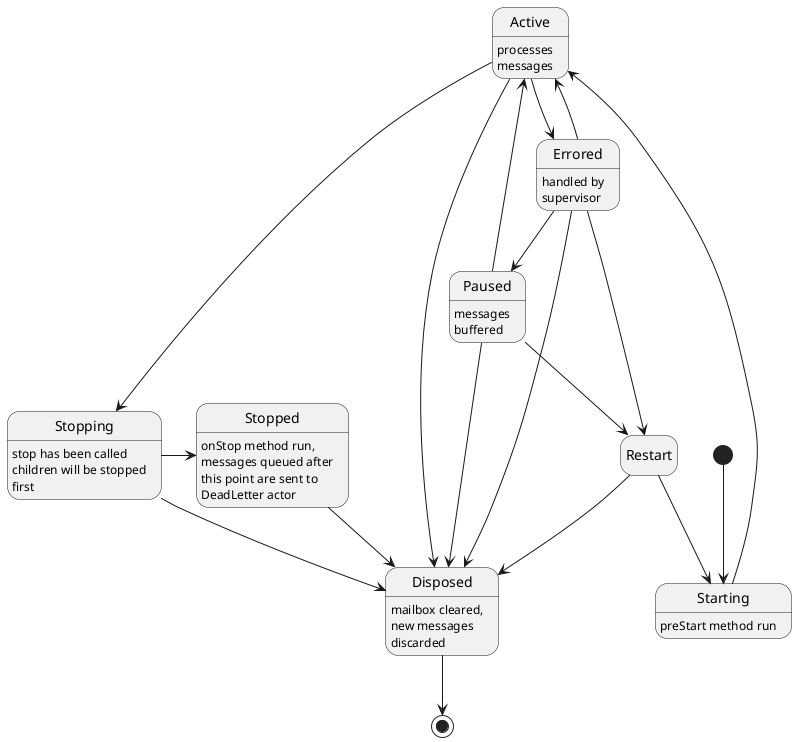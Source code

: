@startuml
hide empty description
[*] --> Starting 
Starting --> Active
Active --> Stopping
Stopping -> Stopped
Active --> Disposed
Stopping --> Disposed
Stopped --> Disposed
Paused --> Restart
Paused --> Active
Restart --> Starting
Paused --> Disposed
Disposed --> [*]
Active --> Errored
Errored --> Active
Errored --> Disposed
Errored --> Restart
Errored --> Paused
Restart --> Disposed

Active: processes\nmessages
Stopping: stop has been called\nchildren will be stopped\nfirst
Stopped: onStop method run,\nmessages queued after\nthis point are sent to\nDeadLetter actor
Paused: messages\nbuffered
Disposed: mailbox cleared,\nnew messages\ndiscarded
Errored: handled by\nsupervisor
Starting: preStart method run

@enduml